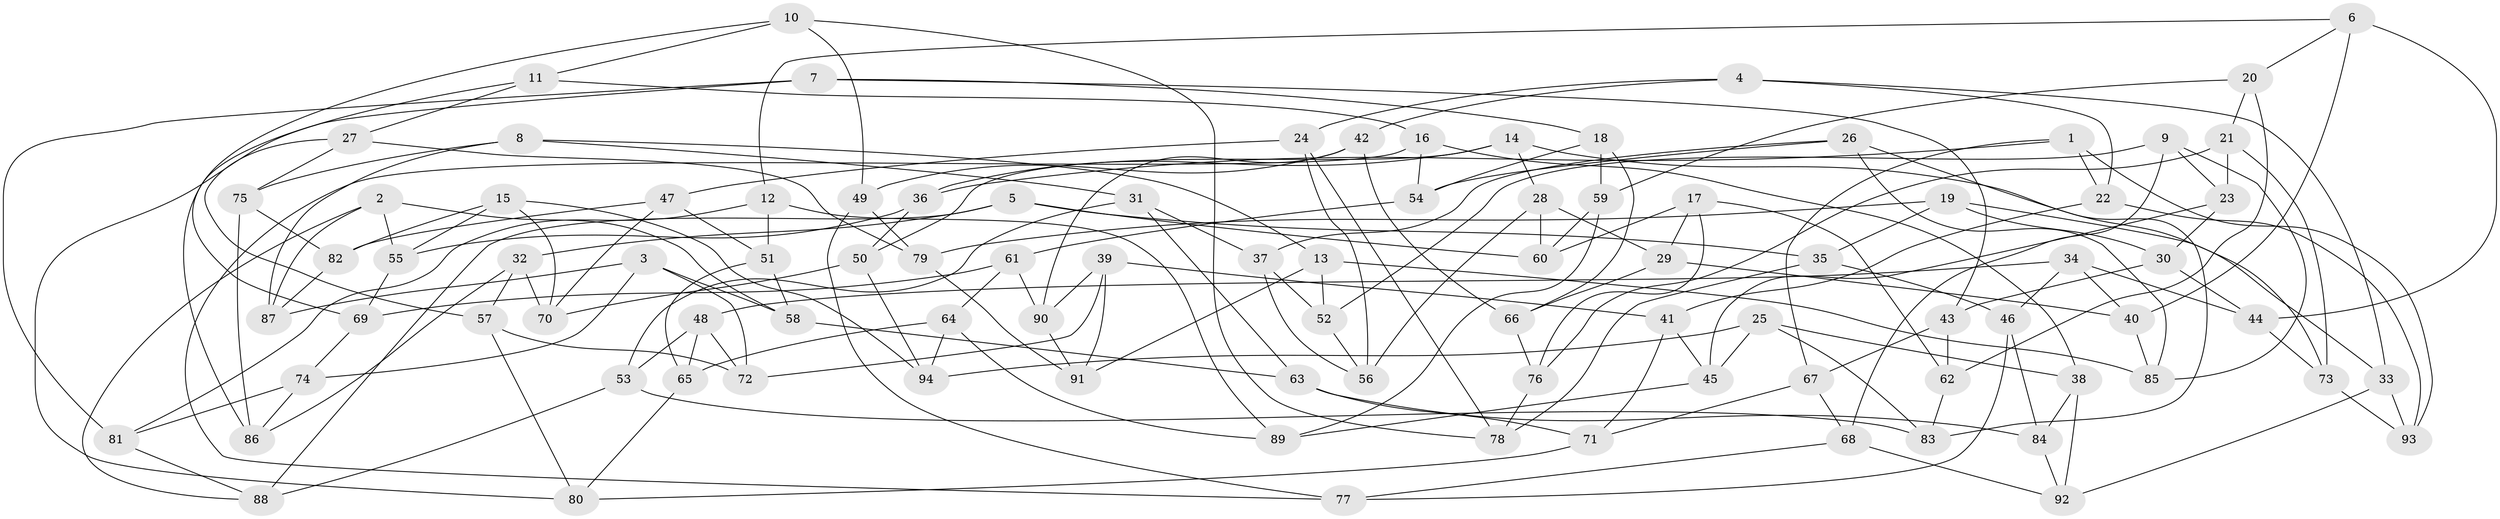 // coarse degree distribution, {5: 0.07142857142857142, 6: 0.6071428571428571, 4: 0.2857142857142857, 3: 0.03571428571428571}
// Generated by graph-tools (version 1.1) at 2025/52/02/27/25 19:52:30]
// undirected, 94 vertices, 188 edges
graph export_dot {
graph [start="1"]
  node [color=gray90,style=filled];
  1;
  2;
  3;
  4;
  5;
  6;
  7;
  8;
  9;
  10;
  11;
  12;
  13;
  14;
  15;
  16;
  17;
  18;
  19;
  20;
  21;
  22;
  23;
  24;
  25;
  26;
  27;
  28;
  29;
  30;
  31;
  32;
  33;
  34;
  35;
  36;
  37;
  38;
  39;
  40;
  41;
  42;
  43;
  44;
  45;
  46;
  47;
  48;
  49;
  50;
  51;
  52;
  53;
  54;
  55;
  56;
  57;
  58;
  59;
  60;
  61;
  62;
  63;
  64;
  65;
  66;
  67;
  68;
  69;
  70;
  71;
  72;
  73;
  74;
  75;
  76;
  77;
  78;
  79;
  80;
  81;
  82;
  83;
  84;
  85;
  86;
  87;
  88;
  89;
  90;
  91;
  92;
  93;
  94;
  1 -- 22;
  1 -- 93;
  1 -- 36;
  1 -- 67;
  2 -- 88;
  2 -- 87;
  2 -- 58;
  2 -- 55;
  3 -- 58;
  3 -- 74;
  3 -- 72;
  3 -- 87;
  4 -- 24;
  4 -- 42;
  4 -- 33;
  4 -- 22;
  5 -- 88;
  5 -- 60;
  5 -- 32;
  5 -- 35;
  6 -- 44;
  6 -- 12;
  6 -- 20;
  6 -- 40;
  7 -- 43;
  7 -- 81;
  7 -- 80;
  7 -- 18;
  8 -- 31;
  8 -- 87;
  8 -- 75;
  8 -- 13;
  9 -- 85;
  9 -- 68;
  9 -- 23;
  9 -- 52;
  10 -- 11;
  10 -- 49;
  10 -- 69;
  10 -- 78;
  11 -- 27;
  11 -- 86;
  11 -- 16;
  12 -- 81;
  12 -- 89;
  12 -- 51;
  13 -- 91;
  13 -- 85;
  13 -- 52;
  14 -- 50;
  14 -- 28;
  14 -- 36;
  14 -- 73;
  15 -- 82;
  15 -- 70;
  15 -- 94;
  15 -- 55;
  16 -- 54;
  16 -- 77;
  16 -- 38;
  17 -- 76;
  17 -- 62;
  17 -- 60;
  17 -- 29;
  18 -- 59;
  18 -- 66;
  18 -- 54;
  19 -- 35;
  19 -- 79;
  19 -- 30;
  19 -- 33;
  20 -- 62;
  20 -- 59;
  20 -- 21;
  21 -- 76;
  21 -- 23;
  21 -- 73;
  22 -- 93;
  22 -- 41;
  23 -- 30;
  23 -- 45;
  24 -- 56;
  24 -- 47;
  24 -- 78;
  25 -- 38;
  25 -- 83;
  25 -- 94;
  25 -- 45;
  26 -- 37;
  26 -- 54;
  26 -- 85;
  26 -- 83;
  27 -- 75;
  27 -- 57;
  27 -- 79;
  28 -- 56;
  28 -- 29;
  28 -- 60;
  29 -- 66;
  29 -- 40;
  30 -- 43;
  30 -- 44;
  31 -- 53;
  31 -- 37;
  31 -- 63;
  32 -- 70;
  32 -- 86;
  32 -- 57;
  33 -- 93;
  33 -- 92;
  34 -- 40;
  34 -- 48;
  34 -- 44;
  34 -- 46;
  35 -- 78;
  35 -- 46;
  36 -- 50;
  36 -- 55;
  37 -- 56;
  37 -- 52;
  38 -- 92;
  38 -- 84;
  39 -- 90;
  39 -- 72;
  39 -- 41;
  39 -- 91;
  40 -- 85;
  41 -- 71;
  41 -- 45;
  42 -- 90;
  42 -- 66;
  42 -- 49;
  43 -- 62;
  43 -- 67;
  44 -- 73;
  45 -- 89;
  46 -- 84;
  46 -- 77;
  47 -- 70;
  47 -- 82;
  47 -- 51;
  48 -- 53;
  48 -- 65;
  48 -- 72;
  49 -- 77;
  49 -- 79;
  50 -- 70;
  50 -- 94;
  51 -- 58;
  51 -- 65;
  52 -- 56;
  53 -- 88;
  53 -- 83;
  54 -- 61;
  55 -- 69;
  57 -- 72;
  57 -- 80;
  58 -- 63;
  59 -- 89;
  59 -- 60;
  61 -- 69;
  61 -- 90;
  61 -- 64;
  62 -- 83;
  63 -- 84;
  63 -- 71;
  64 -- 65;
  64 -- 94;
  64 -- 89;
  65 -- 80;
  66 -- 76;
  67 -- 68;
  67 -- 71;
  68 -- 77;
  68 -- 92;
  69 -- 74;
  71 -- 80;
  73 -- 93;
  74 -- 81;
  74 -- 86;
  75 -- 82;
  75 -- 86;
  76 -- 78;
  79 -- 91;
  81 -- 88;
  82 -- 87;
  84 -- 92;
  90 -- 91;
}
